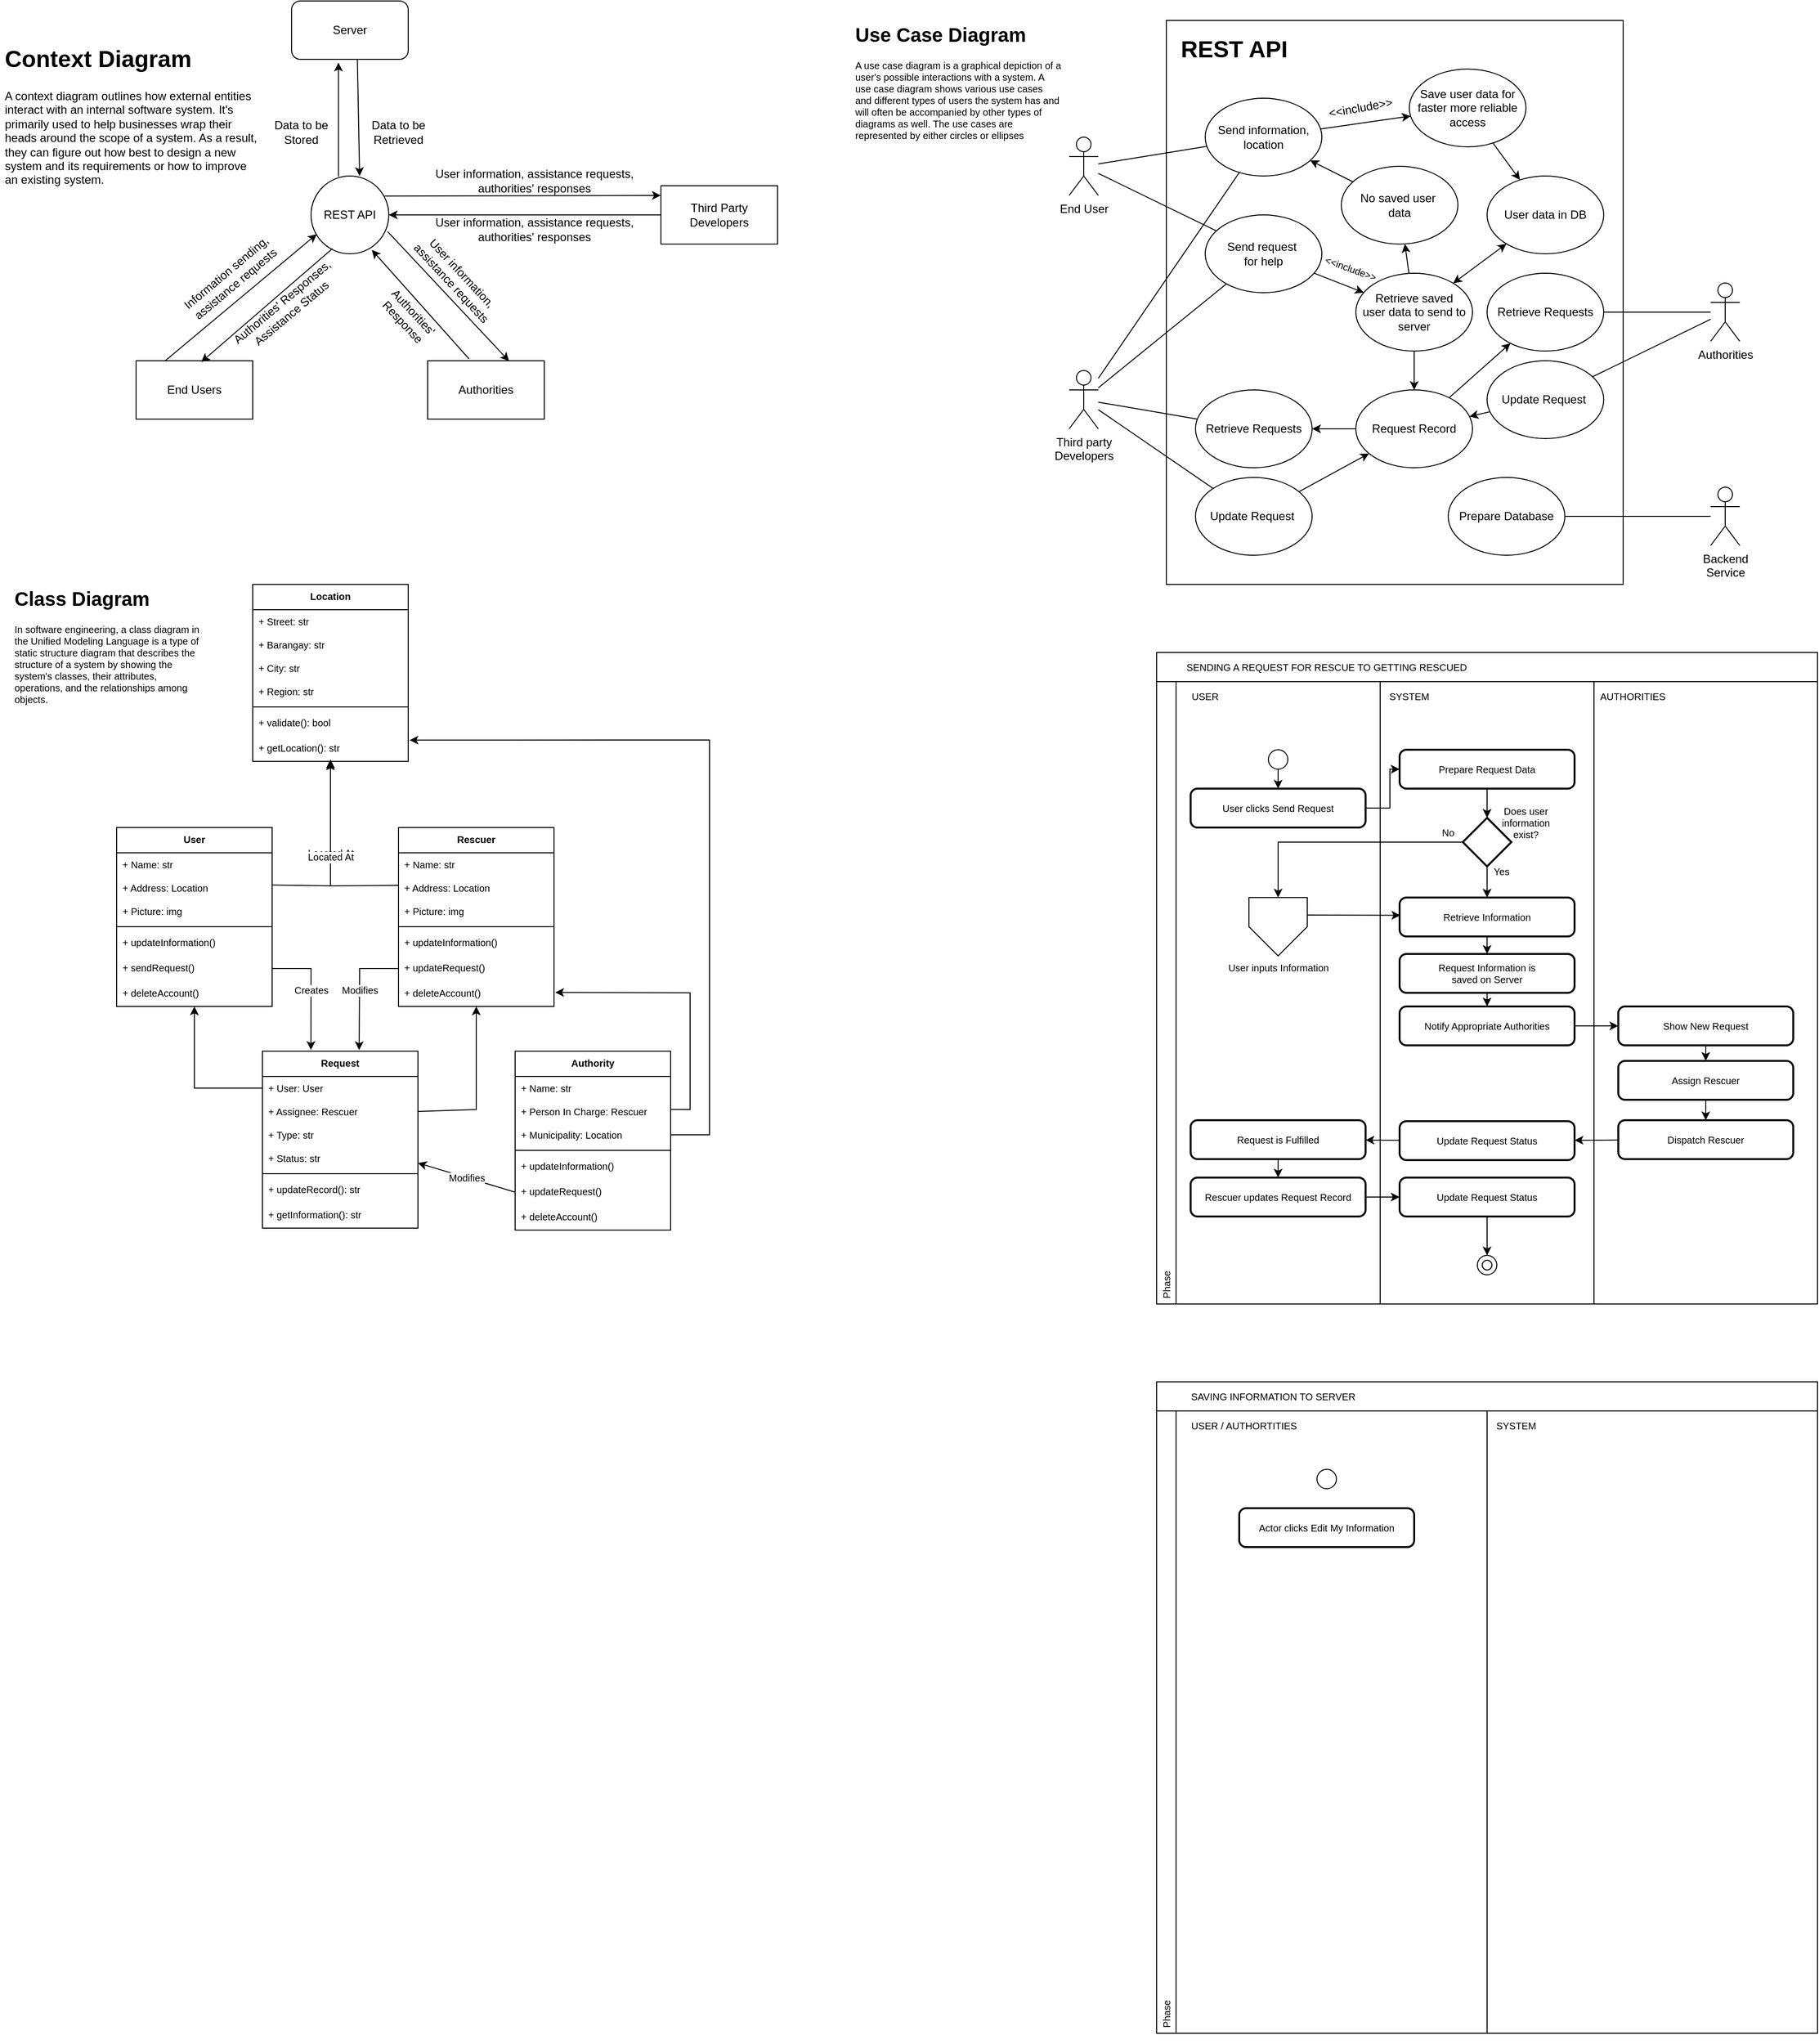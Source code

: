 <mxfile version="20.1.3" type="github">
  <diagram id="YzujsNq1Css8Sywb9bI2" name="Page-1">
    <mxGraphModel dx="1637" dy="1540" grid="1" gridSize="10" guides="1" tooltips="1" connect="1" arrows="1" fold="1" page="1" pageScale="1" pageWidth="850" pageHeight="1100" math="0" shadow="0">
      <root>
        <mxCell id="0" />
        <mxCell id="1" parent="0" />
        <mxCell id="rVb7NmRtOqhLB956JAOC-2" value="End Users" style="rounded=0;whiteSpace=wrap;html=1;" parent="1" vertex="1">
          <mxGeometry x="-310" y="260" width="120" height="60" as="geometry" />
        </mxCell>
        <mxCell id="rVb7NmRtOqhLB956JAOC-4" value="Authorities" style="rounded=0;whiteSpace=wrap;html=1;" parent="1" vertex="1">
          <mxGeometry x="-10" y="260" width="120" height="60" as="geometry" />
        </mxCell>
        <mxCell id="rVb7NmRtOqhLB956JAOC-5" value="Server" style="rounded=1;whiteSpace=wrap;html=1;" parent="1" vertex="1">
          <mxGeometry x="-150" y="-110" width="120" height="60" as="geometry" />
        </mxCell>
        <mxCell id="rVb7NmRtOqhLB956JAOC-6" value="REST API" style="ellipse;whiteSpace=wrap;html=1;aspect=fixed;" parent="1" vertex="1">
          <mxGeometry x="-130" y="70" width="80" height="80" as="geometry" />
        </mxCell>
        <mxCell id="rVb7NmRtOqhLB956JAOC-7" value="" style="endArrow=classic;html=1;rounded=0;exitX=0.25;exitY=0;exitDx=0;exitDy=0;entryX=0.073;entryY=0.748;entryDx=0;entryDy=0;entryPerimeter=0;" parent="1" source="rVb7NmRtOqhLB956JAOC-2" target="rVb7NmRtOqhLB956JAOC-6" edge="1">
          <mxGeometry width="50" height="50" relative="1" as="geometry">
            <mxPoint x="70" y="190" as="sourcePoint" />
            <mxPoint x="120" y="140" as="targetPoint" />
          </mxGeometry>
        </mxCell>
        <mxCell id="rVb7NmRtOqhLB956JAOC-8" value="" style="endArrow=classic;html=1;rounded=0;exitX=0.276;exitY=0.933;exitDx=0;exitDy=0;exitPerimeter=0;entryX=0.559;entryY=0.021;entryDx=0;entryDy=0;entryPerimeter=0;" parent="1" source="rVb7NmRtOqhLB956JAOC-6" target="rVb7NmRtOqhLB956JAOC-2" edge="1">
          <mxGeometry width="50" height="50" relative="1" as="geometry">
            <mxPoint x="-70" y="220" as="sourcePoint" />
            <mxPoint x="-20" y="170" as="targetPoint" />
          </mxGeometry>
        </mxCell>
        <mxCell id="rVb7NmRtOqhLB956JAOC-9" value="Information sending, assistance requests" style="text;html=1;strokeColor=none;fillColor=none;align=center;verticalAlign=middle;whiteSpace=wrap;rounded=0;rotation=-40;" parent="1" vertex="1">
          <mxGeometry x="-280" y="160" width="134.68" height="30" as="geometry" />
        </mxCell>
        <mxCell id="rVb7NmRtOqhLB956JAOC-11" value="Authorities&#39; Responses, Assistance Status" style="text;html=1;strokeColor=none;fillColor=none;align=center;verticalAlign=middle;whiteSpace=wrap;rounded=0;rotation=-40;" parent="1" vertex="1">
          <mxGeometry x="-220" y="190" width="130" height="30" as="geometry" />
        </mxCell>
        <mxCell id="rVb7NmRtOqhLB956JAOC-13" value="" style="endArrow=classic;html=1;rounded=0;exitX=0.353;exitY=0.007;exitDx=0;exitDy=0;exitPerimeter=0;entryX=0.402;entryY=1.057;entryDx=0;entryDy=0;entryPerimeter=0;" parent="1" source="rVb7NmRtOqhLB956JAOC-6" target="rVb7NmRtOqhLB956JAOC-5" edge="1">
          <mxGeometry width="50" height="50" relative="1" as="geometry">
            <mxPoint x="-100" y="90" as="sourcePoint" />
            <mxPoint x="-50" y="40" as="targetPoint" />
          </mxGeometry>
        </mxCell>
        <mxCell id="rVb7NmRtOqhLB956JAOC-14" value="" style="endArrow=classic;html=1;rounded=0;exitX=0.564;exitY=0.995;exitDx=0;exitDy=0;exitPerimeter=0;entryX=0.625;entryY=0;entryDx=0;entryDy=0;entryPerimeter=0;" parent="1" source="rVb7NmRtOqhLB956JAOC-5" target="rVb7NmRtOqhLB956JAOC-6" edge="1">
          <mxGeometry width="50" height="50" relative="1" as="geometry">
            <mxPoint x="-100" y="90" as="sourcePoint" />
            <mxPoint x="-50" y="40" as="targetPoint" />
          </mxGeometry>
        </mxCell>
        <mxCell id="rVb7NmRtOqhLB956JAOC-15" value="Data to be Stored" style="text;html=1;strokeColor=none;fillColor=none;align=center;verticalAlign=middle;whiteSpace=wrap;rounded=0;" parent="1" vertex="1">
          <mxGeometry x="-170" y="10" width="60" height="30" as="geometry" />
        </mxCell>
        <mxCell id="rVb7NmRtOqhLB956JAOC-16" value="Data to be Retrieved" style="text;html=1;strokeColor=none;fillColor=none;align=center;verticalAlign=middle;whiteSpace=wrap;rounded=0;" parent="1" vertex="1">
          <mxGeometry x="-70" y="10" width="60" height="30" as="geometry" />
        </mxCell>
        <mxCell id="rVb7NmRtOqhLB956JAOC-17" value="" style="endArrow=classic;html=1;rounded=0;entryX=0.782;entryY=0.95;entryDx=0;entryDy=0;entryPerimeter=0;exitX=0.354;exitY=-0.033;exitDx=0;exitDy=0;exitPerimeter=0;" parent="1" source="rVb7NmRtOqhLB956JAOC-4" target="rVb7NmRtOqhLB956JAOC-6" edge="1">
          <mxGeometry width="50" height="50" relative="1" as="geometry">
            <mxPoint x="-40" y="210" as="sourcePoint" />
            <mxPoint x="10" y="160" as="targetPoint" />
          </mxGeometry>
        </mxCell>
        <mxCell id="rVb7NmRtOqhLB956JAOC-18" value="" style="endArrow=classic;html=1;rounded=0;exitX=0.984;exitY=0.713;exitDx=0;exitDy=0;exitPerimeter=0;entryX=0.698;entryY=0.006;entryDx=0;entryDy=0;entryPerimeter=0;" parent="1" source="rVb7NmRtOqhLB956JAOC-6" target="rVb7NmRtOqhLB956JAOC-4" edge="1">
          <mxGeometry width="50" height="50" relative="1" as="geometry">
            <mxPoint x="-40" y="210" as="sourcePoint" />
            <mxPoint x="10" y="160" as="targetPoint" />
          </mxGeometry>
        </mxCell>
        <mxCell id="rVb7NmRtOqhLB956JAOC-19" value="User information, assistance requests" style="text;html=1;strokeColor=none;fillColor=none;align=center;verticalAlign=middle;whiteSpace=wrap;rounded=0;rotation=47;" parent="1" vertex="1">
          <mxGeometry x="-35" y="160" width="110" height="30" as="geometry" />
        </mxCell>
        <mxCell id="rVb7NmRtOqhLB956JAOC-20" value="Authorities&#39; Response" style="text;html=1;strokeColor=none;fillColor=none;align=center;verticalAlign=middle;whiteSpace=wrap;rounded=0;rotation=47;" parent="1" vertex="1">
          <mxGeometry x="-60" y="200" width="60" height="30" as="geometry" />
        </mxCell>
        <mxCell id="rVb7NmRtOqhLB956JAOC-21" value="Third Party Developers" style="rounded=0;whiteSpace=wrap;html=1;" parent="1" vertex="1">
          <mxGeometry x="230" y="80" width="120" height="60" as="geometry" />
        </mxCell>
        <mxCell id="rVb7NmRtOqhLB956JAOC-22" value="" style="endArrow=classic;html=1;rounded=0;exitX=0.948;exitY=0.258;exitDx=0;exitDy=0;exitPerimeter=0;entryX=-0.001;entryY=0.166;entryDx=0;entryDy=0;entryPerimeter=0;" parent="1" source="rVb7NmRtOqhLB956JAOC-6" target="rVb7NmRtOqhLB956JAOC-21" edge="1">
          <mxGeometry width="50" height="50" relative="1" as="geometry">
            <mxPoint x="60" y="180" as="sourcePoint" />
            <mxPoint x="110" y="130" as="targetPoint" />
          </mxGeometry>
        </mxCell>
        <mxCell id="rVb7NmRtOqhLB956JAOC-24" value="" style="endArrow=classic;html=1;rounded=0;entryX=1;entryY=0.5;entryDx=0;entryDy=0;exitX=0;exitY=0.5;exitDx=0;exitDy=0;" parent="1" source="rVb7NmRtOqhLB956JAOC-21" target="rVb7NmRtOqhLB956JAOC-6" edge="1">
          <mxGeometry width="50" height="50" relative="1" as="geometry">
            <mxPoint x="40" y="170" as="sourcePoint" />
            <mxPoint x="90" y="120" as="targetPoint" />
          </mxGeometry>
        </mxCell>
        <mxCell id="rVb7NmRtOqhLB956JAOC-25" value="User information, assistance requests, authorities&#39; responses" style="text;html=1;strokeColor=none;fillColor=none;align=center;verticalAlign=middle;whiteSpace=wrap;rounded=0;" parent="1" vertex="1">
          <mxGeometry x="-10" y="60" width="220" height="30" as="geometry" />
        </mxCell>
        <mxCell id="rVb7NmRtOqhLB956JAOC-26" value="User information, assistance requests, authorities&#39; responses" style="text;html=1;strokeColor=none;fillColor=none;align=center;verticalAlign=middle;whiteSpace=wrap;rounded=0;" parent="1" vertex="1">
          <mxGeometry x="-10" y="110" width="220" height="30" as="geometry" />
        </mxCell>
        <mxCell id="rVb7NmRtOqhLB956JAOC-27" value="&lt;h1&gt;Context Diagram&lt;/h1&gt;&lt;p&gt;A context diagram outlines how external entities interact with an internal software system. It&#39;s primarily used to help businesses wrap their heads around the scope of a system. As a result, they can figure out how best to design a new system and its requirements or how to improve an existing system.&lt;/p&gt;" style="text;html=1;strokeColor=none;fillColor=none;spacing=5;spacingTop=-20;whiteSpace=wrap;overflow=hidden;rounded=0;" parent="1" vertex="1">
          <mxGeometry x="-450" y="-70" width="270" height="160" as="geometry" />
        </mxCell>
        <mxCell id="rVb7NmRtOqhLB956JAOC-28" value="End User" style="shape=umlActor;verticalLabelPosition=bottom;verticalAlign=top;html=1;outlineConnect=0;" parent="1" vertex="1">
          <mxGeometry x="650" y="30" width="30" height="60" as="geometry" />
        </mxCell>
        <mxCell id="rVb7NmRtOqhLB956JAOC-29" value="Authorities" style="shape=umlActor;verticalLabelPosition=bottom;verticalAlign=top;html=1;outlineConnect=0;" parent="1" vertex="1">
          <mxGeometry x="1310" y="180" width="30" height="60" as="geometry" />
        </mxCell>
        <mxCell id="rVb7NmRtOqhLB956JAOC-31" value="" style="rounded=0;whiteSpace=wrap;html=1;" parent="1" vertex="1">
          <mxGeometry x="750" y="-90" width="470" height="580" as="geometry" />
        </mxCell>
        <mxCell id="5PhB07DHEPZl7AxQc1l3-2" value="Third party&lt;br&gt;Developers" style="shape=umlActor;verticalLabelPosition=bottom;verticalAlign=top;html=1;outlineConnect=0;" vertex="1" parent="1">
          <mxGeometry x="650" y="270" width="30" height="60" as="geometry" />
        </mxCell>
        <mxCell id="5PhB07DHEPZl7AxQc1l3-8" value="Send information, location" style="ellipse;whiteSpace=wrap;html=1;" vertex="1" parent="1">
          <mxGeometry x="790" y="-10" width="120" height="80" as="geometry" />
        </mxCell>
        <mxCell id="5PhB07DHEPZl7AxQc1l3-10" value="" style="endArrow=none;html=1;rounded=0;" edge="1" parent="1" source="rVb7NmRtOqhLB956JAOC-28" target="5PhB07DHEPZl7AxQc1l3-8">
          <mxGeometry width="50" height="50" relative="1" as="geometry">
            <mxPoint x="700" y="20" as="sourcePoint" />
            <mxPoint x="1010" y="70" as="targetPoint" />
          </mxGeometry>
        </mxCell>
        <mxCell id="5PhB07DHEPZl7AxQc1l3-11" value="&lt;h1&gt;REST API&lt;/h1&gt;" style="text;html=1;strokeColor=none;fillColor=none;spacing=5;spacingTop=-20;whiteSpace=wrap;overflow=hidden;rounded=0;" vertex="1" parent="1">
          <mxGeometry x="760" y="-80" width="120" height="40" as="geometry" />
        </mxCell>
        <mxCell id="5PhB07DHEPZl7AxQc1l3-12" value="Save user data for faster more reliable access" style="ellipse;whiteSpace=wrap;html=1;" vertex="1" parent="1">
          <mxGeometry x="1000" y="-40" width="120" height="80" as="geometry" />
        </mxCell>
        <mxCell id="5PhB07DHEPZl7AxQc1l3-15" value="&amp;lt;&amp;lt;include&amp;gt;&amp;gt;" style="text;html=1;strokeColor=none;fillColor=none;align=center;verticalAlign=middle;whiteSpace=wrap;rounded=0;rotation=-10;" vertex="1" parent="1">
          <mxGeometry x="920" y="-15" width="60" height="30" as="geometry" />
        </mxCell>
        <mxCell id="5PhB07DHEPZl7AxQc1l3-16" value="Send request&amp;nbsp;&lt;br&gt;for help" style="ellipse;whiteSpace=wrap;html=1;" vertex="1" parent="1">
          <mxGeometry x="790" y="110" width="120" height="80" as="geometry" />
        </mxCell>
        <mxCell id="5PhB07DHEPZl7AxQc1l3-17" value="" style="endArrow=none;html=1;rounded=0;" edge="1" parent="1" source="rVb7NmRtOqhLB956JAOC-28" target="5PhB07DHEPZl7AxQc1l3-16">
          <mxGeometry width="50" height="50" relative="1" as="geometry">
            <mxPoint x="920" y="160" as="sourcePoint" />
            <mxPoint x="970" y="110" as="targetPoint" />
          </mxGeometry>
        </mxCell>
        <mxCell id="5PhB07DHEPZl7AxQc1l3-18" value="Retrieve saved&lt;br&gt;user data to send to&lt;br&gt;server" style="ellipse;whiteSpace=wrap;html=1;" vertex="1" parent="1">
          <mxGeometry x="945" y="170" width="120" height="80" as="geometry" />
        </mxCell>
        <mxCell id="5PhB07DHEPZl7AxQc1l3-21" value="User data in DB" style="ellipse;whiteSpace=wrap;html=1;" vertex="1" parent="1">
          <mxGeometry x="1080" y="70" width="120" height="80" as="geometry" />
        </mxCell>
        <mxCell id="5PhB07DHEPZl7AxQc1l3-24" value="" style="endArrow=classic;html=1;rounded=0;" edge="1" parent="1" source="5PhB07DHEPZl7AxQc1l3-8" target="5PhB07DHEPZl7AxQc1l3-12">
          <mxGeometry width="50" height="50" relative="1" as="geometry">
            <mxPoint x="920" y="80" as="sourcePoint" />
            <mxPoint x="970" y="30" as="targetPoint" />
          </mxGeometry>
        </mxCell>
        <mxCell id="5PhB07DHEPZl7AxQc1l3-26" value="" style="endArrow=classic;html=1;rounded=0;" edge="1" parent="1" source="5PhB07DHEPZl7AxQc1l3-16" target="5PhB07DHEPZl7AxQc1l3-18">
          <mxGeometry width="50" height="50" relative="1" as="geometry">
            <mxPoint x="1030" y="160" as="sourcePoint" />
            <mxPoint x="1080" y="110" as="targetPoint" />
          </mxGeometry>
        </mxCell>
        <mxCell id="5PhB07DHEPZl7AxQc1l3-27" value="" style="endArrow=classic;startArrow=classic;html=1;rounded=0;" edge="1" parent="1" source="5PhB07DHEPZl7AxQc1l3-18" target="5PhB07DHEPZl7AxQc1l3-21">
          <mxGeometry width="50" height="50" relative="1" as="geometry">
            <mxPoint x="1030" y="160" as="sourcePoint" />
            <mxPoint x="1080" y="110" as="targetPoint" />
          </mxGeometry>
        </mxCell>
        <mxCell id="5PhB07DHEPZl7AxQc1l3-28" value="No saved user&amp;nbsp;&lt;br&gt;data" style="ellipse;whiteSpace=wrap;html=1;" vertex="1" parent="1">
          <mxGeometry x="930" y="60" width="120" height="80" as="geometry" />
        </mxCell>
        <mxCell id="5PhB07DHEPZl7AxQc1l3-29" value="" style="endArrow=classic;html=1;rounded=0;" edge="1" parent="1" source="5PhB07DHEPZl7AxQc1l3-18" target="5PhB07DHEPZl7AxQc1l3-28">
          <mxGeometry width="50" height="50" relative="1" as="geometry">
            <mxPoint x="1010" y="150" as="sourcePoint" />
            <mxPoint x="1060" y="100" as="targetPoint" />
          </mxGeometry>
        </mxCell>
        <mxCell id="5PhB07DHEPZl7AxQc1l3-30" value="" style="endArrow=classic;html=1;rounded=0;" edge="1" parent="1" source="5PhB07DHEPZl7AxQc1l3-28" target="5PhB07DHEPZl7AxQc1l3-8">
          <mxGeometry width="50" height="50" relative="1" as="geometry">
            <mxPoint x="1010" y="150" as="sourcePoint" />
            <mxPoint x="1060" y="100" as="targetPoint" />
          </mxGeometry>
        </mxCell>
        <mxCell id="5PhB07DHEPZl7AxQc1l3-33" value="Request Record" style="ellipse;whiteSpace=wrap;html=1;" vertex="1" parent="1">
          <mxGeometry x="945" y="290" width="120" height="80" as="geometry" />
        </mxCell>
        <mxCell id="5PhB07DHEPZl7AxQc1l3-36" value="" style="endArrow=classic;html=1;rounded=0;" edge="1" parent="1" source="5PhB07DHEPZl7AxQc1l3-12" target="5PhB07DHEPZl7AxQc1l3-21">
          <mxGeometry width="50" height="50" relative="1" as="geometry">
            <mxPoint x="980" y="220" as="sourcePoint" />
            <mxPoint x="1030" y="170" as="targetPoint" />
          </mxGeometry>
        </mxCell>
        <mxCell id="5PhB07DHEPZl7AxQc1l3-37" value="" style="endArrow=classic;html=1;rounded=0;" edge="1" parent="1" source="5PhB07DHEPZl7AxQc1l3-18" target="5PhB07DHEPZl7AxQc1l3-33">
          <mxGeometry width="50" height="50" relative="1" as="geometry">
            <mxPoint x="980" y="220" as="sourcePoint" />
            <mxPoint x="1030" y="170" as="targetPoint" />
          </mxGeometry>
        </mxCell>
        <mxCell id="5PhB07DHEPZl7AxQc1l3-39" value="Retrieve Requests" style="ellipse;whiteSpace=wrap;html=1;" vertex="1" parent="1">
          <mxGeometry x="1080" y="170" width="120" height="80" as="geometry" />
        </mxCell>
        <mxCell id="5PhB07DHEPZl7AxQc1l3-40" value="" style="endArrow=none;html=1;rounded=0;" edge="1" parent="1" source="5PhB07DHEPZl7AxQc1l3-39" target="rVb7NmRtOqhLB956JAOC-29">
          <mxGeometry width="50" height="50" relative="1" as="geometry">
            <mxPoint x="1050" y="300" as="sourcePoint" />
            <mxPoint x="1100" y="250" as="targetPoint" />
          </mxGeometry>
        </mxCell>
        <mxCell id="5PhB07DHEPZl7AxQc1l3-42" value="" style="endArrow=classic;html=1;rounded=0;" edge="1" parent="1" source="5PhB07DHEPZl7AxQc1l3-33" target="5PhB07DHEPZl7AxQc1l3-39">
          <mxGeometry width="50" height="50" relative="1" as="geometry">
            <mxPoint x="1050" y="300" as="sourcePoint" />
            <mxPoint x="1100" y="250" as="targetPoint" />
          </mxGeometry>
        </mxCell>
        <mxCell id="5PhB07DHEPZl7AxQc1l3-43" value="Update Request&amp;nbsp;" style="ellipse;whiteSpace=wrap;html=1;" vertex="1" parent="1">
          <mxGeometry x="1080" y="260" width="120" height="80" as="geometry" />
        </mxCell>
        <mxCell id="5PhB07DHEPZl7AxQc1l3-44" value="" style="endArrow=none;html=1;rounded=0;" edge="1" parent="1" source="5PhB07DHEPZl7AxQc1l3-43" target="rVb7NmRtOqhLB956JAOC-29">
          <mxGeometry width="50" height="50" relative="1" as="geometry">
            <mxPoint x="1010" y="280" as="sourcePoint" />
            <mxPoint x="1060" y="230" as="targetPoint" />
          </mxGeometry>
        </mxCell>
        <mxCell id="5PhB07DHEPZl7AxQc1l3-45" value="" style="endArrow=classic;html=1;rounded=0;" edge="1" parent="1" source="5PhB07DHEPZl7AxQc1l3-43" target="5PhB07DHEPZl7AxQc1l3-33">
          <mxGeometry width="50" height="50" relative="1" as="geometry">
            <mxPoint x="1010" y="280" as="sourcePoint" />
            <mxPoint x="1060" y="230" as="targetPoint" />
          </mxGeometry>
        </mxCell>
        <mxCell id="5PhB07DHEPZl7AxQc1l3-46" value="Retrieve Requests" style="ellipse;whiteSpace=wrap;html=1;" vertex="1" parent="1">
          <mxGeometry x="780" y="290" width="120" height="80" as="geometry" />
        </mxCell>
        <mxCell id="5PhB07DHEPZl7AxQc1l3-47" value="" style="endArrow=none;html=1;rounded=0;" edge="1" parent="1" source="5PhB07DHEPZl7AxQc1l3-2" target="5PhB07DHEPZl7AxQc1l3-46">
          <mxGeometry width="50" height="50" relative="1" as="geometry">
            <mxPoint x="980" y="250" as="sourcePoint" />
            <mxPoint x="1030" y="200" as="targetPoint" />
          </mxGeometry>
        </mxCell>
        <mxCell id="5PhB07DHEPZl7AxQc1l3-48" value="" style="endArrow=classic;html=1;rounded=0;" edge="1" parent="1" source="5PhB07DHEPZl7AxQc1l3-33" target="5PhB07DHEPZl7AxQc1l3-46">
          <mxGeometry width="50" height="50" relative="1" as="geometry">
            <mxPoint x="980" y="310" as="sourcePoint" />
            <mxPoint x="1030" y="260" as="targetPoint" />
          </mxGeometry>
        </mxCell>
        <mxCell id="5PhB07DHEPZl7AxQc1l3-49" value="Update Request&amp;nbsp;" style="ellipse;whiteSpace=wrap;html=1;" vertex="1" parent="1">
          <mxGeometry x="780" y="380" width="120" height="80" as="geometry" />
        </mxCell>
        <mxCell id="5PhB07DHEPZl7AxQc1l3-50" value="" style="endArrow=classic;html=1;rounded=0;" edge="1" parent="1" source="5PhB07DHEPZl7AxQc1l3-49" target="5PhB07DHEPZl7AxQc1l3-33">
          <mxGeometry width="50" height="50" relative="1" as="geometry">
            <mxPoint x="1105.143" y="393.434" as="sourcePoint" />
            <mxPoint x="1059.813" y="366.598" as="targetPoint" />
          </mxGeometry>
        </mxCell>
        <mxCell id="5PhB07DHEPZl7AxQc1l3-51" value="" style="endArrow=none;html=1;rounded=0;" edge="1" parent="1" source="5PhB07DHEPZl7AxQc1l3-2" target="5PhB07DHEPZl7AxQc1l3-49">
          <mxGeometry width="50" height="50" relative="1" as="geometry">
            <mxPoint x="980" y="250" as="sourcePoint" />
            <mxPoint x="1030" y="200" as="targetPoint" />
          </mxGeometry>
        </mxCell>
        <mxCell id="5PhB07DHEPZl7AxQc1l3-54" value="" style="endArrow=none;html=1;rounded=0;" edge="1" parent="1" source="5PhB07DHEPZl7AxQc1l3-2" target="5PhB07DHEPZl7AxQc1l3-8">
          <mxGeometry width="50" height="50" relative="1" as="geometry">
            <mxPoint x="980" y="190" as="sourcePoint" />
            <mxPoint x="1030" y="140" as="targetPoint" />
          </mxGeometry>
        </mxCell>
        <mxCell id="5PhB07DHEPZl7AxQc1l3-55" value="" style="endArrow=none;html=1;rounded=0;" edge="1" parent="1" source="5PhB07DHEPZl7AxQc1l3-2" target="5PhB07DHEPZl7AxQc1l3-16">
          <mxGeometry width="50" height="50" relative="1" as="geometry">
            <mxPoint x="980" y="190" as="sourcePoint" />
            <mxPoint x="1030" y="140" as="targetPoint" />
          </mxGeometry>
        </mxCell>
        <mxCell id="5PhB07DHEPZl7AxQc1l3-56" value="Prepare Database" style="ellipse;whiteSpace=wrap;html=1;" vertex="1" parent="1">
          <mxGeometry x="1040" y="380" width="120" height="80" as="geometry" />
        </mxCell>
        <mxCell id="5PhB07DHEPZl7AxQc1l3-57" value="Backend&lt;br&gt;Service" style="shape=umlActor;verticalLabelPosition=bottom;verticalAlign=top;html=1;outlineConnect=0;" vertex="1" parent="1">
          <mxGeometry x="1310" y="390" width="30" height="60" as="geometry" />
        </mxCell>
        <mxCell id="5PhB07DHEPZl7AxQc1l3-58" value="" style="endArrow=none;html=1;rounded=0;" edge="1" parent="1" source="5PhB07DHEPZl7AxQc1l3-56" target="5PhB07DHEPZl7AxQc1l3-57">
          <mxGeometry width="50" height="50" relative="1" as="geometry">
            <mxPoint x="1100" y="270" as="sourcePoint" />
            <mxPoint x="1150" y="220" as="targetPoint" />
          </mxGeometry>
        </mxCell>
        <mxCell id="5PhB07DHEPZl7AxQc1l3-59" value="&lt;font style=&quot;font-size: 10px;&quot;&gt;&amp;lt;&amp;lt;include&amp;gt;&amp;gt;&lt;/font&gt;" style="text;html=1;strokeColor=none;fillColor=none;align=center;verticalAlign=middle;whiteSpace=wrap;rounded=0;rotation=20;" vertex="1" parent="1">
          <mxGeometry x="910" y="150" width="60" height="30" as="geometry" />
        </mxCell>
        <mxCell id="5PhB07DHEPZl7AxQc1l3-60" value="&lt;h1&gt;Use Case Diagram&lt;/h1&gt;&lt;p&gt;A use case diagram is a graphical depiction of a user&#39;s possible interactions with a system. A use case diagram shows various use cases and different types of users the system has and will often be accompanied by other types of diagrams as well. The use cases are represented by either circles or ellipses&lt;br&gt;&lt;/p&gt;" style="text;html=1;strokeColor=none;fillColor=none;spacing=5;spacingTop=-20;whiteSpace=wrap;overflow=hidden;rounded=0;fontSize=10;" vertex="1" parent="1">
          <mxGeometry x="425" y="-90" width="220" height="145" as="geometry" />
        </mxCell>
        <mxCell id="5PhB07DHEPZl7AxQc1l3-61" value="User" style="swimlane;fontStyle=1;align=center;verticalAlign=top;childLayout=stackLayout;horizontal=1;startSize=26;horizontalStack=0;resizeParent=1;resizeParentMax=0;resizeLast=0;collapsible=1;marginBottom=0;fontSize=10;" vertex="1" parent="1">
          <mxGeometry x="-330" y="740" width="160" height="184" as="geometry">
            <mxRectangle x="340" y="530" width="60" height="30" as="alternateBounds" />
          </mxGeometry>
        </mxCell>
        <mxCell id="5PhB07DHEPZl7AxQc1l3-62" value="+ Name: str" style="text;strokeColor=none;fillColor=none;align=left;verticalAlign=top;spacingLeft=4;spacingRight=4;overflow=hidden;rotatable=0;points=[[0,0.5],[1,0.5]];portConstraint=eastwest;fontSize=10;" vertex="1" parent="5PhB07DHEPZl7AxQc1l3-61">
          <mxGeometry y="26" width="160" height="24" as="geometry" />
        </mxCell>
        <mxCell id="5PhB07DHEPZl7AxQc1l3-68" value="+ Address: Location" style="text;strokeColor=none;fillColor=none;align=left;verticalAlign=top;spacingLeft=4;spacingRight=4;overflow=hidden;rotatable=0;points=[[0,0.5],[1,0.5]];portConstraint=eastwest;fontSize=10;" vertex="1" parent="5PhB07DHEPZl7AxQc1l3-61">
          <mxGeometry y="50" width="160" height="24" as="geometry" />
        </mxCell>
        <mxCell id="5PhB07DHEPZl7AxQc1l3-67" value="+ Picture: img" style="text;strokeColor=none;fillColor=none;align=left;verticalAlign=top;spacingLeft=4;spacingRight=4;overflow=hidden;rotatable=0;points=[[0,0.5],[1,0.5]];portConstraint=eastwest;fontSize=10;" vertex="1" parent="5PhB07DHEPZl7AxQc1l3-61">
          <mxGeometry y="74" width="160" height="24" as="geometry" />
        </mxCell>
        <mxCell id="5PhB07DHEPZl7AxQc1l3-63" value="" style="line;strokeWidth=1;fillColor=none;align=left;verticalAlign=middle;spacingTop=-1;spacingLeft=3;spacingRight=3;rotatable=0;labelPosition=right;points=[];portConstraint=eastwest;fontSize=10;" vertex="1" parent="5PhB07DHEPZl7AxQc1l3-61">
          <mxGeometry y="98" width="160" height="8" as="geometry" />
        </mxCell>
        <mxCell id="5PhB07DHEPZl7AxQc1l3-64" value="+ updateInformation()" style="text;strokeColor=none;fillColor=none;align=left;verticalAlign=top;spacingLeft=4;spacingRight=4;overflow=hidden;rotatable=0;points=[[0,0.5],[1,0.5]];portConstraint=eastwest;fontSize=10;" vertex="1" parent="5PhB07DHEPZl7AxQc1l3-61">
          <mxGeometry y="106" width="160" height="26" as="geometry" />
        </mxCell>
        <mxCell id="5PhB07DHEPZl7AxQc1l3-70" value="+ sendRequest()" style="text;strokeColor=none;fillColor=none;align=left;verticalAlign=top;spacingLeft=4;spacingRight=4;overflow=hidden;rotatable=0;points=[[0,0.5],[1,0.5]];portConstraint=eastwest;fontSize=10;" vertex="1" parent="5PhB07DHEPZl7AxQc1l3-61">
          <mxGeometry y="132" width="160" height="26" as="geometry" />
        </mxCell>
        <mxCell id="5PhB07DHEPZl7AxQc1l3-69" value="+ deleteAccount()" style="text;strokeColor=none;fillColor=none;align=left;verticalAlign=top;spacingLeft=4;spacingRight=4;overflow=hidden;rotatable=0;points=[[0,0.5],[1,0.5]];portConstraint=eastwest;fontSize=10;" vertex="1" parent="5PhB07DHEPZl7AxQc1l3-61">
          <mxGeometry y="158" width="160" height="26" as="geometry" />
        </mxCell>
        <mxCell id="5PhB07DHEPZl7AxQc1l3-71" value="Location" style="swimlane;fontStyle=1;align=center;verticalAlign=top;childLayout=stackLayout;horizontal=1;startSize=26;horizontalStack=0;resizeParent=1;resizeParentMax=0;resizeLast=0;collapsible=1;marginBottom=0;fontSize=10;" vertex="1" parent="1">
          <mxGeometry x="-190" y="490" width="160" height="182" as="geometry">
            <mxRectangle x="340" y="530" width="60" height="30" as="alternateBounds" />
          </mxGeometry>
        </mxCell>
        <mxCell id="5PhB07DHEPZl7AxQc1l3-72" value="+ Street: str" style="text;strokeColor=none;fillColor=none;align=left;verticalAlign=top;spacingLeft=4;spacingRight=4;overflow=hidden;rotatable=0;points=[[0,0.5],[1,0.5]];portConstraint=eastwest;fontSize=10;" vertex="1" parent="5PhB07DHEPZl7AxQc1l3-71">
          <mxGeometry y="26" width="160" height="24" as="geometry" />
        </mxCell>
        <mxCell id="5PhB07DHEPZl7AxQc1l3-73" value="+ Barangay: str" style="text;strokeColor=none;fillColor=none;align=left;verticalAlign=top;spacingLeft=4;spacingRight=4;overflow=hidden;rotatable=0;points=[[0,0.5],[1,0.5]];portConstraint=eastwest;fontSize=10;" vertex="1" parent="5PhB07DHEPZl7AxQc1l3-71">
          <mxGeometry y="50" width="160" height="24" as="geometry" />
        </mxCell>
        <mxCell id="5PhB07DHEPZl7AxQc1l3-74" value="+ City: str" style="text;strokeColor=none;fillColor=none;align=left;verticalAlign=top;spacingLeft=4;spacingRight=4;overflow=hidden;rotatable=0;points=[[0,0.5],[1,0.5]];portConstraint=eastwest;fontSize=10;" vertex="1" parent="5PhB07DHEPZl7AxQc1l3-71">
          <mxGeometry y="74" width="160" height="24" as="geometry" />
        </mxCell>
        <mxCell id="5PhB07DHEPZl7AxQc1l3-82" value="+ Region: str" style="text;strokeColor=none;fillColor=none;align=left;verticalAlign=top;spacingLeft=4;spacingRight=4;overflow=hidden;rotatable=0;points=[[0,0.5],[1,0.5]];portConstraint=eastwest;fontSize=10;" vertex="1" parent="5PhB07DHEPZl7AxQc1l3-71">
          <mxGeometry y="98" width="160" height="24" as="geometry" />
        </mxCell>
        <mxCell id="5PhB07DHEPZl7AxQc1l3-75" value="" style="line;strokeWidth=1;fillColor=none;align=left;verticalAlign=middle;spacingTop=-1;spacingLeft=3;spacingRight=3;rotatable=0;labelPosition=right;points=[];portConstraint=eastwest;fontSize=10;" vertex="1" parent="5PhB07DHEPZl7AxQc1l3-71">
          <mxGeometry y="122" width="160" height="8" as="geometry" />
        </mxCell>
        <mxCell id="5PhB07DHEPZl7AxQc1l3-76" value="+ validate(): bool" style="text;strokeColor=none;fillColor=none;align=left;verticalAlign=top;spacingLeft=4;spacingRight=4;overflow=hidden;rotatable=0;points=[[0,0.5],[1,0.5]];portConstraint=eastwest;fontSize=10;" vertex="1" parent="5PhB07DHEPZl7AxQc1l3-71">
          <mxGeometry y="130" width="160" height="26" as="geometry" />
        </mxCell>
        <mxCell id="5PhB07DHEPZl7AxQc1l3-77" value="+ getLocation(): str" style="text;strokeColor=none;fillColor=none;align=left;verticalAlign=top;spacingLeft=4;spacingRight=4;overflow=hidden;rotatable=0;points=[[0,0.5],[1,0.5]];portConstraint=eastwest;fontSize=10;" vertex="1" parent="5PhB07DHEPZl7AxQc1l3-71">
          <mxGeometry y="156" width="160" height="26" as="geometry" />
        </mxCell>
        <mxCell id="5PhB07DHEPZl7AxQc1l3-80" value="" style="endArrow=classic;html=1;rounded=0;fontSize=10;exitX=1.002;exitY=0.381;exitDx=0;exitDy=0;exitPerimeter=0;entryX=0.5;entryY=1;entryDx=0;entryDy=0;" edge="1" parent="1" source="5PhB07DHEPZl7AxQc1l3-68" target="5PhB07DHEPZl7AxQc1l3-71">
          <mxGeometry relative="1" as="geometry">
            <mxPoint x="30" y="300" as="sourcePoint" />
            <mxPoint x="90" y="470" as="targetPoint" />
            <Array as="points">
              <mxPoint x="-110" y="800" />
            </Array>
          </mxGeometry>
        </mxCell>
        <mxCell id="5PhB07DHEPZl7AxQc1l3-81" value="Located At" style="edgeLabel;resizable=0;html=1;align=center;verticalAlign=middle;fontSize=10;" connectable="0" vertex="1" parent="5PhB07DHEPZl7AxQc1l3-80">
          <mxGeometry relative="1" as="geometry" />
        </mxCell>
        <mxCell id="5PhB07DHEPZl7AxQc1l3-83" value="Request" style="swimlane;fontStyle=1;align=center;verticalAlign=top;childLayout=stackLayout;horizontal=1;startSize=26;horizontalStack=0;resizeParent=1;resizeParentMax=0;resizeLast=0;collapsible=1;marginBottom=0;fontSize=10;" vertex="1" parent="1">
          <mxGeometry x="-180" y="970" width="160" height="182" as="geometry">
            <mxRectangle x="340" y="530" width="60" height="30" as="alternateBounds" />
          </mxGeometry>
        </mxCell>
        <mxCell id="5PhB07DHEPZl7AxQc1l3-84" value="+ User: User" style="text;strokeColor=none;fillColor=none;align=left;verticalAlign=top;spacingLeft=4;spacingRight=4;overflow=hidden;rotatable=0;points=[[0,0.5],[1,0.5]];portConstraint=eastwest;fontSize=10;" vertex="1" parent="5PhB07DHEPZl7AxQc1l3-83">
          <mxGeometry y="26" width="160" height="24" as="geometry" />
        </mxCell>
        <mxCell id="5PhB07DHEPZl7AxQc1l3-86" value="+ Assignee: Rescuer" style="text;strokeColor=none;fillColor=none;align=left;verticalAlign=top;spacingLeft=4;spacingRight=4;overflow=hidden;rotatable=0;points=[[0,0.5],[1,0.5]];portConstraint=eastwest;fontSize=10;" vertex="1" parent="5PhB07DHEPZl7AxQc1l3-83">
          <mxGeometry y="50" width="160" height="24" as="geometry" />
        </mxCell>
        <mxCell id="5PhB07DHEPZl7AxQc1l3-101" value="+ Type: str" style="text;strokeColor=none;fillColor=none;align=left;verticalAlign=top;spacingLeft=4;spacingRight=4;overflow=hidden;rotatable=0;points=[[0,0.5],[1,0.5]];portConstraint=eastwest;fontSize=10;" vertex="1" parent="5PhB07DHEPZl7AxQc1l3-83">
          <mxGeometry y="74" width="160" height="24" as="geometry" />
        </mxCell>
        <mxCell id="5PhB07DHEPZl7AxQc1l3-85" value="+ Status: str" style="text;strokeColor=none;fillColor=none;align=left;verticalAlign=top;spacingLeft=4;spacingRight=4;overflow=hidden;rotatable=0;points=[[0,0.5],[1,0.5]];portConstraint=eastwest;fontSize=10;" vertex="1" parent="5PhB07DHEPZl7AxQc1l3-83">
          <mxGeometry y="98" width="160" height="24" as="geometry" />
        </mxCell>
        <mxCell id="5PhB07DHEPZl7AxQc1l3-87" value="" style="line;strokeWidth=1;fillColor=none;align=left;verticalAlign=middle;spacingTop=-1;spacingLeft=3;spacingRight=3;rotatable=0;labelPosition=right;points=[];portConstraint=eastwest;fontSize=10;" vertex="1" parent="5PhB07DHEPZl7AxQc1l3-83">
          <mxGeometry y="122" width="160" height="8" as="geometry" />
        </mxCell>
        <mxCell id="5PhB07DHEPZl7AxQc1l3-88" value="+ updateRecord(): str" style="text;strokeColor=none;fillColor=none;align=left;verticalAlign=top;spacingLeft=4;spacingRight=4;overflow=hidden;rotatable=0;points=[[0,0.5],[1,0.5]];portConstraint=eastwest;fontSize=10;" vertex="1" parent="5PhB07DHEPZl7AxQc1l3-83">
          <mxGeometry y="130" width="160" height="26" as="geometry" />
        </mxCell>
        <mxCell id="5PhB07DHEPZl7AxQc1l3-89" value="+ getInformation(): str" style="text;strokeColor=none;fillColor=none;align=left;verticalAlign=top;spacingLeft=4;spacingRight=4;overflow=hidden;rotatable=0;points=[[0,0.5],[1,0.5]];portConstraint=eastwest;fontSize=10;" vertex="1" parent="5PhB07DHEPZl7AxQc1l3-83">
          <mxGeometry y="156" width="160" height="26" as="geometry" />
        </mxCell>
        <mxCell id="5PhB07DHEPZl7AxQc1l3-91" value="Rescuer" style="swimlane;fontStyle=1;align=center;verticalAlign=top;childLayout=stackLayout;horizontal=1;startSize=26;horizontalStack=0;resizeParent=1;resizeParentMax=0;resizeLast=0;collapsible=1;marginBottom=0;fontSize=10;" vertex="1" parent="1">
          <mxGeometry x="-40" y="740" width="160" height="184" as="geometry">
            <mxRectangle x="340" y="530" width="60" height="30" as="alternateBounds" />
          </mxGeometry>
        </mxCell>
        <mxCell id="5PhB07DHEPZl7AxQc1l3-92" value="+ Name: str" style="text;strokeColor=none;fillColor=none;align=left;verticalAlign=top;spacingLeft=4;spacingRight=4;overflow=hidden;rotatable=0;points=[[0,0.5],[1,0.5]];portConstraint=eastwest;fontSize=10;" vertex="1" parent="5PhB07DHEPZl7AxQc1l3-91">
          <mxGeometry y="26" width="160" height="24" as="geometry" />
        </mxCell>
        <mxCell id="5PhB07DHEPZl7AxQc1l3-93" value="+ Address: Location" style="text;strokeColor=none;fillColor=none;align=left;verticalAlign=top;spacingLeft=4;spacingRight=4;overflow=hidden;rotatable=0;points=[[0,0.5],[1,0.5]];portConstraint=eastwest;fontSize=10;" vertex="1" parent="5PhB07DHEPZl7AxQc1l3-91">
          <mxGeometry y="50" width="160" height="24" as="geometry" />
        </mxCell>
        <mxCell id="5PhB07DHEPZl7AxQc1l3-94" value="+ Picture: img" style="text;strokeColor=none;fillColor=none;align=left;verticalAlign=top;spacingLeft=4;spacingRight=4;overflow=hidden;rotatable=0;points=[[0,0.5],[1,0.5]];portConstraint=eastwest;fontSize=10;" vertex="1" parent="5PhB07DHEPZl7AxQc1l3-91">
          <mxGeometry y="74" width="160" height="24" as="geometry" />
        </mxCell>
        <mxCell id="5PhB07DHEPZl7AxQc1l3-95" value="" style="line;strokeWidth=1;fillColor=none;align=left;verticalAlign=middle;spacingTop=-1;spacingLeft=3;spacingRight=3;rotatable=0;labelPosition=right;points=[];portConstraint=eastwest;fontSize=10;" vertex="1" parent="5PhB07DHEPZl7AxQc1l3-91">
          <mxGeometry y="98" width="160" height="8" as="geometry" />
        </mxCell>
        <mxCell id="5PhB07DHEPZl7AxQc1l3-96" value="+ updateInformation()" style="text;strokeColor=none;fillColor=none;align=left;verticalAlign=top;spacingLeft=4;spacingRight=4;overflow=hidden;rotatable=0;points=[[0,0.5],[1,0.5]];portConstraint=eastwest;fontSize=10;" vertex="1" parent="5PhB07DHEPZl7AxQc1l3-91">
          <mxGeometry y="106" width="160" height="26" as="geometry" />
        </mxCell>
        <mxCell id="5PhB07DHEPZl7AxQc1l3-97" value="+ updateRequest()" style="text;strokeColor=none;fillColor=none;align=left;verticalAlign=top;spacingLeft=4;spacingRight=4;overflow=hidden;rotatable=0;points=[[0,0.5],[1,0.5]];portConstraint=eastwest;fontSize=10;" vertex="1" parent="5PhB07DHEPZl7AxQc1l3-91">
          <mxGeometry y="132" width="160" height="26" as="geometry" />
        </mxCell>
        <mxCell id="5PhB07DHEPZl7AxQc1l3-98" value="+ deleteAccount()" style="text;strokeColor=none;fillColor=none;align=left;verticalAlign=top;spacingLeft=4;spacingRight=4;overflow=hidden;rotatable=0;points=[[0,0.5],[1,0.5]];portConstraint=eastwest;fontSize=10;" vertex="1" parent="5PhB07DHEPZl7AxQc1l3-91">
          <mxGeometry y="158" width="160" height="26" as="geometry" />
        </mxCell>
        <mxCell id="5PhB07DHEPZl7AxQc1l3-99" value="" style="endArrow=classic;html=1;rounded=0;fontSize=10;exitX=-0.001;exitY=0.398;exitDx=0;exitDy=0;exitPerimeter=0;" edge="1" parent="1" source="5PhB07DHEPZl7AxQc1l3-93">
          <mxGeometry relative="1" as="geometry">
            <mxPoint x="-159.68" y="319.144" as="sourcePoint" />
            <mxPoint x="-110" y="670" as="targetPoint" />
            <Array as="points">
              <mxPoint x="-110" y="800" />
            </Array>
          </mxGeometry>
        </mxCell>
        <mxCell id="5PhB07DHEPZl7AxQc1l3-100" value="Located At" style="edgeLabel;resizable=0;html=1;align=center;verticalAlign=middle;fontSize=10;" connectable="0" vertex="1" parent="5PhB07DHEPZl7AxQc1l3-99">
          <mxGeometry relative="1" as="geometry" />
        </mxCell>
        <mxCell id="5PhB07DHEPZl7AxQc1l3-102" value="" style="endArrow=classic;html=1;rounded=0;fontSize=10;exitX=0;exitY=0.5;exitDx=0;exitDy=0;" edge="1" parent="1" source="5PhB07DHEPZl7AxQc1l3-84" target="5PhB07DHEPZl7AxQc1l3-61">
          <mxGeometry width="50" height="50" relative="1" as="geometry">
            <mxPoint x="-140" y="890" as="sourcePoint" />
            <mxPoint x="-90" y="840" as="targetPoint" />
            <Array as="points">
              <mxPoint x="-250" y="1008" />
            </Array>
          </mxGeometry>
        </mxCell>
        <mxCell id="5PhB07DHEPZl7AxQc1l3-103" value="" style="endArrow=classic;html=1;rounded=0;fontSize=10;exitX=1;exitY=0.5;exitDx=0;exitDy=0;" edge="1" parent="1" source="5PhB07DHEPZl7AxQc1l3-86" target="5PhB07DHEPZl7AxQc1l3-91">
          <mxGeometry width="50" height="50" relative="1" as="geometry">
            <mxPoint x="-140" y="890" as="sourcePoint" />
            <mxPoint x="-90" y="840" as="targetPoint" />
            <Array as="points">
              <mxPoint x="40" y="1030" />
            </Array>
          </mxGeometry>
        </mxCell>
        <mxCell id="5PhB07DHEPZl7AxQc1l3-104" value="" style="endArrow=classic;html=1;rounded=0;fontSize=10;exitX=1;exitY=0.5;exitDx=0;exitDy=0;entryX=0.312;entryY=-0.007;entryDx=0;entryDy=0;entryPerimeter=0;" edge="1" parent="1" source="5PhB07DHEPZl7AxQc1l3-70" target="5PhB07DHEPZl7AxQc1l3-83">
          <mxGeometry relative="1" as="geometry">
            <mxPoint x="-120" y="940" as="sourcePoint" />
            <mxPoint x="-20" y="940" as="targetPoint" />
            <Array as="points">
              <mxPoint x="-130" y="885" />
            </Array>
          </mxGeometry>
        </mxCell>
        <mxCell id="5PhB07DHEPZl7AxQc1l3-105" value="Creates" style="edgeLabel;resizable=0;html=1;align=center;verticalAlign=middle;fontSize=10;" connectable="0" vertex="1" parent="5PhB07DHEPZl7AxQc1l3-104">
          <mxGeometry relative="1" as="geometry" />
        </mxCell>
        <mxCell id="5PhB07DHEPZl7AxQc1l3-106" value="" style="endArrow=classic;html=1;rounded=0;fontSize=10;exitX=0;exitY=0.5;exitDx=0;exitDy=0;entryX=0.622;entryY=-0.006;entryDx=0;entryDy=0;entryPerimeter=0;" edge="1" parent="1" source="5PhB07DHEPZl7AxQc1l3-97" target="5PhB07DHEPZl7AxQc1l3-83">
          <mxGeometry relative="1" as="geometry">
            <mxPoint x="-250" y="890" as="sourcePoint" />
            <mxPoint x="-150" y="890" as="targetPoint" />
            <Array as="points">
              <mxPoint x="-80" y="885" />
            </Array>
          </mxGeometry>
        </mxCell>
        <mxCell id="5PhB07DHEPZl7AxQc1l3-107" value="Modifies" style="edgeLabel;resizable=0;html=1;align=center;verticalAlign=middle;fontSize=10;" connectable="0" vertex="1" parent="5PhB07DHEPZl7AxQc1l3-106">
          <mxGeometry relative="1" as="geometry" />
        </mxCell>
        <mxCell id="5PhB07DHEPZl7AxQc1l3-108" value="Authority" style="swimlane;fontStyle=1;align=center;verticalAlign=top;childLayout=stackLayout;horizontal=1;startSize=26;horizontalStack=0;resizeParent=1;resizeParentMax=0;resizeLast=0;collapsible=1;marginBottom=0;fontSize=10;" vertex="1" parent="1">
          <mxGeometry x="80" y="970" width="160" height="184" as="geometry">
            <mxRectangle x="340" y="530" width="60" height="30" as="alternateBounds" />
          </mxGeometry>
        </mxCell>
        <mxCell id="5PhB07DHEPZl7AxQc1l3-109" value="+ Name: str" style="text;strokeColor=none;fillColor=none;align=left;verticalAlign=top;spacingLeft=4;spacingRight=4;overflow=hidden;rotatable=0;points=[[0,0.5],[1,0.5]];portConstraint=eastwest;fontSize=10;" vertex="1" parent="5PhB07DHEPZl7AxQc1l3-108">
          <mxGeometry y="26" width="160" height="24" as="geometry" />
        </mxCell>
        <mxCell id="5PhB07DHEPZl7AxQc1l3-111" value="+ Person In Charge: Rescuer" style="text;strokeColor=none;fillColor=none;align=left;verticalAlign=top;spacingLeft=4;spacingRight=4;overflow=hidden;rotatable=0;points=[[0,0.5],[1,0.5]];portConstraint=eastwest;fontSize=10;" vertex="1" parent="5PhB07DHEPZl7AxQc1l3-108">
          <mxGeometry y="50" width="160" height="24" as="geometry" />
        </mxCell>
        <mxCell id="5PhB07DHEPZl7AxQc1l3-110" value="+ Municipality: Location" style="text;strokeColor=none;fillColor=none;align=left;verticalAlign=top;spacingLeft=4;spacingRight=4;overflow=hidden;rotatable=0;points=[[0,0.5],[1,0.5]];portConstraint=eastwest;fontSize=10;" vertex="1" parent="5PhB07DHEPZl7AxQc1l3-108">
          <mxGeometry y="74" width="160" height="24" as="geometry" />
        </mxCell>
        <mxCell id="5PhB07DHEPZl7AxQc1l3-112" value="" style="line;strokeWidth=1;fillColor=none;align=left;verticalAlign=middle;spacingTop=-1;spacingLeft=3;spacingRight=3;rotatable=0;labelPosition=right;points=[];portConstraint=eastwest;fontSize=10;" vertex="1" parent="5PhB07DHEPZl7AxQc1l3-108">
          <mxGeometry y="98" width="160" height="8" as="geometry" />
        </mxCell>
        <mxCell id="5PhB07DHEPZl7AxQc1l3-113" value="+ updateInformation()" style="text;strokeColor=none;fillColor=none;align=left;verticalAlign=top;spacingLeft=4;spacingRight=4;overflow=hidden;rotatable=0;points=[[0,0.5],[1,0.5]];portConstraint=eastwest;fontSize=10;" vertex="1" parent="5PhB07DHEPZl7AxQc1l3-108">
          <mxGeometry y="106" width="160" height="26" as="geometry" />
        </mxCell>
        <mxCell id="5PhB07DHEPZl7AxQc1l3-114" value="+ updateRequest()" style="text;strokeColor=none;fillColor=none;align=left;verticalAlign=top;spacingLeft=4;spacingRight=4;overflow=hidden;rotatable=0;points=[[0,0.5],[1,0.5]];portConstraint=eastwest;fontSize=10;" vertex="1" parent="5PhB07DHEPZl7AxQc1l3-108">
          <mxGeometry y="132" width="160" height="26" as="geometry" />
        </mxCell>
        <mxCell id="5PhB07DHEPZl7AxQc1l3-115" value="+ deleteAccount()" style="text;strokeColor=none;fillColor=none;align=left;verticalAlign=top;spacingLeft=4;spacingRight=4;overflow=hidden;rotatable=0;points=[[0,0.5],[1,0.5]];portConstraint=eastwest;fontSize=10;" vertex="1" parent="5PhB07DHEPZl7AxQc1l3-108">
          <mxGeometry y="158" width="160" height="26" as="geometry" />
        </mxCell>
        <mxCell id="5PhB07DHEPZl7AxQc1l3-116" value="" style="endArrow=classic;html=1;rounded=0;fontSize=10;exitX=0;exitY=0.5;exitDx=0;exitDy=0;" edge="1" parent="1" source="5PhB07DHEPZl7AxQc1l3-114" target="5PhB07DHEPZl7AxQc1l3-83">
          <mxGeometry relative="1" as="geometry">
            <mxPoint x="-260" y="920" as="sourcePoint" />
            <mxPoint x="-160" y="920" as="targetPoint" />
          </mxGeometry>
        </mxCell>
        <mxCell id="5PhB07DHEPZl7AxQc1l3-117" value="Modifies" style="edgeLabel;resizable=0;html=1;align=center;verticalAlign=middle;fontSize=10;" connectable="0" vertex="1" parent="5PhB07DHEPZl7AxQc1l3-116">
          <mxGeometry relative="1" as="geometry" />
        </mxCell>
        <mxCell id="5PhB07DHEPZl7AxQc1l3-118" value="" style="endArrow=classic;html=1;rounded=0;fontSize=10;exitX=1;exitY=0.411;exitDx=0;exitDy=0;exitPerimeter=0;entryX=1.008;entryY=0.445;entryDx=0;entryDy=0;entryPerimeter=0;" edge="1" parent="1" source="5PhB07DHEPZl7AxQc1l3-111" target="5PhB07DHEPZl7AxQc1l3-98">
          <mxGeometry width="50" height="50" relative="1" as="geometry">
            <mxPoint x="50" y="960" as="sourcePoint" />
            <mxPoint x="140" y="900" as="targetPoint" />
            <Array as="points">
              <mxPoint x="260" y="1030" />
              <mxPoint x="260" y="910" />
            </Array>
          </mxGeometry>
        </mxCell>
        <mxCell id="5PhB07DHEPZl7AxQc1l3-119" value="" style="endArrow=classic;html=1;rounded=0;fontSize=10;exitX=1;exitY=0.5;exitDx=0;exitDy=0;entryX=1.009;entryY=0.159;entryDx=0;entryDy=0;entryPerimeter=0;" edge="1" parent="1" source="5PhB07DHEPZl7AxQc1l3-110" target="5PhB07DHEPZl7AxQc1l3-77">
          <mxGeometry width="50" height="50" relative="1" as="geometry">
            <mxPoint x="180" y="900" as="sourcePoint" />
            <mxPoint x="230" y="850" as="targetPoint" />
            <Array as="points">
              <mxPoint x="280" y="1056" />
              <mxPoint x="280" y="650" />
            </Array>
          </mxGeometry>
        </mxCell>
        <mxCell id="5PhB07DHEPZl7AxQc1l3-120" value="&lt;h1&gt;Class Diagram&lt;/h1&gt;&lt;p&gt;In software engineering, a class diagram in the Unified Modeling Language is a type of static structure diagram that describes the structure of a system by showing the system&#39;s classes, their attributes, operations, and the relationships among objects.&lt;br&gt;&lt;/p&gt;" style="text;html=1;strokeColor=none;fillColor=none;spacing=5;spacingTop=-20;whiteSpace=wrap;overflow=hidden;rounded=0;fontSize=10;" vertex="1" parent="1">
          <mxGeometry x="-440" y="490" width="200" height="130" as="geometry" />
        </mxCell>
        <mxCell id="5PhB07DHEPZl7AxQc1l3-123" value="" style="rounded=0;whiteSpace=wrap;html=1;fontSize=10;" vertex="1" parent="1">
          <mxGeometry x="740" y="560" width="680" height="670" as="geometry" />
        </mxCell>
        <mxCell id="5PhB07DHEPZl7AxQc1l3-124" value="" style="rounded=0;whiteSpace=wrap;html=1;fontSize=10;" vertex="1" parent="1">
          <mxGeometry x="760" y="590" width="660" height="410" as="geometry" />
        </mxCell>
        <mxCell id="5PhB07DHEPZl7AxQc1l3-125" value="" style="rounded=0;whiteSpace=wrap;html=1;fontSize=10;" vertex="1" parent="1">
          <mxGeometry x="740" y="560" width="680" height="30" as="geometry" />
        </mxCell>
        <mxCell id="5PhB07DHEPZl7AxQc1l3-131" value="" style="rounded=0;whiteSpace=wrap;html=1;fontSize=10;" vertex="1" parent="1">
          <mxGeometry x="760" y="590" width="210" height="640" as="geometry" />
        </mxCell>
        <mxCell id="5PhB07DHEPZl7AxQc1l3-132" value="" style="rounded=0;whiteSpace=wrap;html=1;fontSize=10;" vertex="1" parent="1">
          <mxGeometry x="970" y="590" width="220" height="640" as="geometry" />
        </mxCell>
        <mxCell id="5PhB07DHEPZl7AxQc1l3-133" value="" style="rounded=0;whiteSpace=wrap;html=1;fontSize=10;" vertex="1" parent="1">
          <mxGeometry x="1190" y="590" width="230" height="640" as="geometry" />
        </mxCell>
        <mxCell id="5PhB07DHEPZl7AxQc1l3-135" value="SENDING A REQUEST FOR RESCUE TO GETTING RESCUED" style="text;html=1;strokeColor=none;fillColor=none;align=center;verticalAlign=middle;whiteSpace=wrap;rounded=0;fontSize=10;" vertex="1" parent="1">
          <mxGeometry x="740" y="560" width="350" height="30" as="geometry" />
        </mxCell>
        <mxCell id="5PhB07DHEPZl7AxQc1l3-136" value="USER" style="text;html=1;strokeColor=none;fillColor=none;align=center;verticalAlign=middle;whiteSpace=wrap;rounded=0;fontSize=10;" vertex="1" parent="1">
          <mxGeometry x="760" y="590" width="60" height="30" as="geometry" />
        </mxCell>
        <mxCell id="5PhB07DHEPZl7AxQc1l3-137" value="SYSTEM" style="text;html=1;strokeColor=none;fillColor=none;align=center;verticalAlign=middle;whiteSpace=wrap;rounded=0;fontSize=10;" vertex="1" parent="1">
          <mxGeometry x="970" y="590" width="60" height="30" as="geometry" />
        </mxCell>
        <mxCell id="5PhB07DHEPZl7AxQc1l3-138" value="AUTHORITIES" style="text;html=1;strokeColor=none;fillColor=none;align=center;verticalAlign=middle;whiteSpace=wrap;rounded=0;fontSize=10;" vertex="1" parent="1">
          <mxGeometry x="1200" y="590" width="60" height="30" as="geometry" />
        </mxCell>
        <mxCell id="5PhB07DHEPZl7AxQc1l3-139" value="" style="ellipse;whiteSpace=wrap;html=1;aspect=fixed;fontSize=10;" vertex="1" parent="1">
          <mxGeometry x="855" y="660" width="20" height="20" as="geometry" />
        </mxCell>
        <mxCell id="5PhB07DHEPZl7AxQc1l3-140" value="Prepare Request Data" style="rounded=1;whiteSpace=wrap;html=1;absoluteArcSize=1;arcSize=14;strokeWidth=2;fontSize=10;" vertex="1" parent="1">
          <mxGeometry x="990" y="660" width="180" height="40" as="geometry" />
        </mxCell>
        <mxCell id="5PhB07DHEPZl7AxQc1l3-141" value="Retrieve Information" style="rounded=1;whiteSpace=wrap;html=1;absoluteArcSize=1;arcSize=14;strokeWidth=2;fontSize=10;" vertex="1" parent="1">
          <mxGeometry x="990" y="812" width="180" height="40" as="geometry" />
        </mxCell>
        <mxCell id="5PhB07DHEPZl7AxQc1l3-142" value="User clicks Send Request" style="rounded=1;whiteSpace=wrap;html=1;absoluteArcSize=1;arcSize=14;strokeWidth=2;fontSize=10;" vertex="1" parent="1">
          <mxGeometry x="775" y="700" width="180" height="40" as="geometry" />
        </mxCell>
        <mxCell id="5PhB07DHEPZl7AxQc1l3-143" value="" style="strokeWidth=2;html=1;shape=mxgraph.flowchart.decision;whiteSpace=wrap;fontSize=10;" vertex="1" parent="1">
          <mxGeometry x="1055" y="730" width="50" height="50" as="geometry" />
        </mxCell>
        <mxCell id="5PhB07DHEPZl7AxQc1l3-145" value="" style="endArrow=classic;html=1;rounded=0;fontSize=10;" edge="1" parent="1" source="5PhB07DHEPZl7AxQc1l3-139" target="5PhB07DHEPZl7AxQc1l3-142">
          <mxGeometry width="50" height="50" relative="1" as="geometry">
            <mxPoint x="1050" y="860" as="sourcePoint" />
            <mxPoint x="1100" y="810" as="targetPoint" />
          </mxGeometry>
        </mxCell>
        <mxCell id="5PhB07DHEPZl7AxQc1l3-146" value="" style="endArrow=classic;html=1;rounded=0;fontSize=10;exitX=1;exitY=0.5;exitDx=0;exitDy=0;entryX=0;entryY=0.5;entryDx=0;entryDy=0;" edge="1" parent="1" source="5PhB07DHEPZl7AxQc1l3-142" target="5PhB07DHEPZl7AxQc1l3-140">
          <mxGeometry width="50" height="50" relative="1" as="geometry">
            <mxPoint x="1050" y="860" as="sourcePoint" />
            <mxPoint x="1100" y="810" as="targetPoint" />
            <Array as="points">
              <mxPoint x="980" y="720" />
              <mxPoint x="980" y="680" />
            </Array>
          </mxGeometry>
        </mxCell>
        <mxCell id="5PhB07DHEPZl7AxQc1l3-147" value="" style="endArrow=classic;html=1;rounded=0;fontSize=10;exitX=0.5;exitY=1;exitDx=0;exitDy=0;" edge="1" parent="1" source="5PhB07DHEPZl7AxQc1l3-140">
          <mxGeometry width="50" height="50" relative="1" as="geometry">
            <mxPoint x="1030" y="810" as="sourcePoint" />
            <mxPoint x="1080" y="730" as="targetPoint" />
          </mxGeometry>
        </mxCell>
        <mxCell id="5PhB07DHEPZl7AxQc1l3-148" value="Request Information is &lt;br&gt;saved on Server" style="rounded=1;whiteSpace=wrap;html=1;absoluteArcSize=1;arcSize=14;strokeWidth=2;fontSize=10;" vertex="1" parent="1">
          <mxGeometry x="990" y="870" width="180" height="40" as="geometry" />
        </mxCell>
        <mxCell id="5PhB07DHEPZl7AxQc1l3-149" value="" style="endArrow=classic;html=1;rounded=0;fontSize=10;" edge="1" parent="1" source="5PhB07DHEPZl7AxQc1l3-143" target="5PhB07DHEPZl7AxQc1l3-141">
          <mxGeometry width="50" height="50" relative="1" as="geometry">
            <mxPoint x="1120" y="770" as="sourcePoint" />
            <mxPoint x="1170" y="720" as="targetPoint" />
          </mxGeometry>
        </mxCell>
        <mxCell id="5PhB07DHEPZl7AxQc1l3-151" value="" style="endArrow=classic;html=1;rounded=0;fontSize=10;exitX=0;exitY=0.5;exitDx=0;exitDy=0;exitPerimeter=0;" edge="1" parent="1" source="5PhB07DHEPZl7AxQc1l3-143" target="5PhB07DHEPZl7AxQc1l3-154">
          <mxGeometry width="50" height="50" relative="1" as="geometry">
            <mxPoint x="990" y="840" as="sourcePoint" />
            <mxPoint x="865" y="812" as="targetPoint" />
            <Array as="points">
              <mxPoint x="865" y="755" />
            </Array>
          </mxGeometry>
        </mxCell>
        <mxCell id="5PhB07DHEPZl7AxQc1l3-154" value="User inputs Information" style="verticalLabelPosition=bottom;verticalAlign=top;html=1;shape=offPageConnector;rounded=0;size=0.5;fontSize=10;" vertex="1" parent="1">
          <mxGeometry x="835" y="812" width="60" height="60" as="geometry" />
        </mxCell>
        <mxCell id="5PhB07DHEPZl7AxQc1l3-156" value="" style="endArrow=classic;html=1;rounded=0;fontSize=10;exitX=1.003;exitY=0.301;exitDx=0;exitDy=0;exitPerimeter=0;entryX=0.004;entryY=0.456;entryDx=0;entryDy=0;entryPerimeter=0;" edge="1" parent="1" source="5PhB07DHEPZl7AxQc1l3-154" target="5PhB07DHEPZl7AxQc1l3-141">
          <mxGeometry width="50" height="50" relative="1" as="geometry">
            <mxPoint x="980" y="870" as="sourcePoint" />
            <mxPoint x="1030" y="820" as="targetPoint" />
          </mxGeometry>
        </mxCell>
        <mxCell id="5PhB07DHEPZl7AxQc1l3-157" value="" style="endArrow=classic;html=1;rounded=0;fontSize=10;" edge="1" parent="1" source="5PhB07DHEPZl7AxQc1l3-141" target="5PhB07DHEPZl7AxQc1l3-148">
          <mxGeometry width="50" height="50" relative="1" as="geometry">
            <mxPoint x="1140" y="840" as="sourcePoint" />
            <mxPoint x="1190" y="790" as="targetPoint" />
          </mxGeometry>
        </mxCell>
        <mxCell id="5PhB07DHEPZl7AxQc1l3-158" value="Does user information exist?" style="text;html=1;strokeColor=none;fillColor=none;align=center;verticalAlign=middle;whiteSpace=wrap;rounded=0;fontSize=10;" vertex="1" parent="1">
          <mxGeometry x="1090" y="720" width="60" height="30" as="geometry" />
        </mxCell>
        <mxCell id="5PhB07DHEPZl7AxQc1l3-159" value="Yes" style="text;html=1;strokeColor=none;fillColor=none;align=center;verticalAlign=middle;whiteSpace=wrap;rounded=0;fontSize=10;" vertex="1" parent="1">
          <mxGeometry x="1065" y="770" width="60" height="30" as="geometry" />
        </mxCell>
        <mxCell id="5PhB07DHEPZl7AxQc1l3-160" value="No" style="text;html=1;strokeColor=none;fillColor=none;align=center;verticalAlign=middle;whiteSpace=wrap;rounded=0;fontSize=10;" vertex="1" parent="1">
          <mxGeometry x="1010" y="730" width="60" height="30" as="geometry" />
        </mxCell>
        <mxCell id="5PhB07DHEPZl7AxQc1l3-161" value="Notify Appropriate Authorities" style="rounded=1;whiteSpace=wrap;html=1;absoluteArcSize=1;arcSize=14;strokeWidth=2;fontSize=10;" vertex="1" parent="1">
          <mxGeometry x="990" y="924" width="180" height="40" as="geometry" />
        </mxCell>
        <mxCell id="5PhB07DHEPZl7AxQc1l3-162" value="" style="endArrow=classic;html=1;rounded=0;fontSize=10;" edge="1" parent="1" source="5PhB07DHEPZl7AxQc1l3-148" target="5PhB07DHEPZl7AxQc1l3-161">
          <mxGeometry width="50" height="50" relative="1" as="geometry">
            <mxPoint x="1140" y="890" as="sourcePoint" />
            <mxPoint x="1190" y="840" as="targetPoint" />
          </mxGeometry>
        </mxCell>
        <mxCell id="5PhB07DHEPZl7AxQc1l3-163" value="Show New Request" style="rounded=1;whiteSpace=wrap;html=1;absoluteArcSize=1;arcSize=14;strokeWidth=2;fontSize=10;" vertex="1" parent="1">
          <mxGeometry x="1215" y="924" width="180" height="40" as="geometry" />
        </mxCell>
        <mxCell id="5PhB07DHEPZl7AxQc1l3-164" value="Assign Rescuer" style="rounded=1;whiteSpace=wrap;html=1;absoluteArcSize=1;arcSize=14;strokeWidth=2;fontSize=10;" vertex="1" parent="1">
          <mxGeometry x="1215" y="980" width="180" height="40" as="geometry" />
        </mxCell>
        <mxCell id="5PhB07DHEPZl7AxQc1l3-165" value="Dispatch Rescuer" style="rounded=1;whiteSpace=wrap;html=1;absoluteArcSize=1;arcSize=14;strokeWidth=2;fontSize=10;" vertex="1" parent="1">
          <mxGeometry x="1215" y="1041" width="180" height="40" as="geometry" />
        </mxCell>
        <mxCell id="5PhB07DHEPZl7AxQc1l3-166" value="Update Request Status" style="rounded=1;whiteSpace=wrap;html=1;absoluteArcSize=1;arcSize=14;strokeWidth=2;fontSize=10;" vertex="1" parent="1">
          <mxGeometry x="990" y="1042" width="180" height="40" as="geometry" />
        </mxCell>
        <mxCell id="5PhB07DHEPZl7AxQc1l3-167" value="Request is Fulfilled" style="rounded=1;whiteSpace=wrap;html=1;absoluteArcSize=1;arcSize=14;strokeWidth=2;fontSize=10;" vertex="1" parent="1">
          <mxGeometry x="775" y="1041" width="180" height="40" as="geometry" />
        </mxCell>
        <mxCell id="5PhB07DHEPZl7AxQc1l3-168" value="Rescuer updates Request Record" style="rounded=1;whiteSpace=wrap;html=1;absoluteArcSize=1;arcSize=14;strokeWidth=2;fontSize=10;" vertex="1" parent="1">
          <mxGeometry x="775" y="1100" width="180" height="40" as="geometry" />
        </mxCell>
        <mxCell id="5PhB07DHEPZl7AxQc1l3-170" value="Update Request Status" style="rounded=1;whiteSpace=wrap;html=1;absoluteArcSize=1;arcSize=14;strokeWidth=2;fontSize=10;" vertex="1" parent="1">
          <mxGeometry x="990" y="1100" width="180" height="40" as="geometry" />
        </mxCell>
        <mxCell id="5PhB07DHEPZl7AxQc1l3-171" value="" style="ellipse;whiteSpace=wrap;html=1;aspect=fixed;fontSize=10;" vertex="1" parent="1">
          <mxGeometry x="1070" y="1180" width="20" height="20" as="geometry" />
        </mxCell>
        <mxCell id="5PhB07DHEPZl7AxQc1l3-173" value="" style="endArrow=classic;html=1;rounded=0;fontSize=10;" edge="1" parent="1" source="5PhB07DHEPZl7AxQc1l3-161" target="5PhB07DHEPZl7AxQc1l3-163">
          <mxGeometry width="50" height="50" relative="1" as="geometry">
            <mxPoint x="1010" y="1020" as="sourcePoint" />
            <mxPoint x="1060" y="970" as="targetPoint" />
          </mxGeometry>
        </mxCell>
        <mxCell id="5PhB07DHEPZl7AxQc1l3-174" value="" style="endArrow=classic;html=1;rounded=0;fontSize=10;" edge="1" parent="1" source="5PhB07DHEPZl7AxQc1l3-163" target="5PhB07DHEPZl7AxQc1l3-164">
          <mxGeometry width="50" height="50" relative="1" as="geometry">
            <mxPoint x="1010" y="1020" as="sourcePoint" />
            <mxPoint x="1060" y="970" as="targetPoint" />
          </mxGeometry>
        </mxCell>
        <mxCell id="5PhB07DHEPZl7AxQc1l3-175" value="" style="endArrow=classic;html=1;rounded=0;fontSize=10;" edge="1" parent="1" source="5PhB07DHEPZl7AxQc1l3-164" target="5PhB07DHEPZl7AxQc1l3-165">
          <mxGeometry width="50" height="50" relative="1" as="geometry">
            <mxPoint x="1010" y="1020" as="sourcePoint" />
            <mxPoint x="1060" y="970" as="targetPoint" />
          </mxGeometry>
        </mxCell>
        <mxCell id="5PhB07DHEPZl7AxQc1l3-176" value="" style="endArrow=classic;html=1;rounded=0;fontSize=10;" edge="1" parent="1" source="5PhB07DHEPZl7AxQc1l3-165" target="5PhB07DHEPZl7AxQc1l3-166">
          <mxGeometry width="50" height="50" relative="1" as="geometry">
            <mxPoint x="1010" y="1020" as="sourcePoint" />
            <mxPoint x="1060" y="970" as="targetPoint" />
          </mxGeometry>
        </mxCell>
        <mxCell id="5PhB07DHEPZl7AxQc1l3-177" value="" style="endArrow=classic;html=1;rounded=0;fontSize=10;" edge="1" parent="1" source="5PhB07DHEPZl7AxQc1l3-166" target="5PhB07DHEPZl7AxQc1l3-167">
          <mxGeometry width="50" height="50" relative="1" as="geometry">
            <mxPoint x="1010" y="1020" as="sourcePoint" />
            <mxPoint x="1060" y="970" as="targetPoint" />
          </mxGeometry>
        </mxCell>
        <mxCell id="5PhB07DHEPZl7AxQc1l3-178" value="" style="endArrow=classic;html=1;rounded=0;fontSize=10;" edge="1" parent="1" source="5PhB07DHEPZl7AxQc1l3-167" target="5PhB07DHEPZl7AxQc1l3-168">
          <mxGeometry width="50" height="50" relative="1" as="geometry">
            <mxPoint x="1010" y="1020" as="sourcePoint" />
            <mxPoint x="1060" y="970" as="targetPoint" />
          </mxGeometry>
        </mxCell>
        <mxCell id="5PhB07DHEPZl7AxQc1l3-179" value="" style="endArrow=classic;html=1;rounded=0;fontSize=10;" edge="1" parent="1" source="5PhB07DHEPZl7AxQc1l3-168" target="5PhB07DHEPZl7AxQc1l3-170">
          <mxGeometry width="50" height="50" relative="1" as="geometry">
            <mxPoint x="1010" y="1020" as="sourcePoint" />
            <mxPoint x="1060" y="970" as="targetPoint" />
          </mxGeometry>
        </mxCell>
        <mxCell id="5PhB07DHEPZl7AxQc1l3-180" value="" style="endArrow=classic;html=1;rounded=0;fontSize=10;" edge="1" parent="1" source="5PhB07DHEPZl7AxQc1l3-170" target="5PhB07DHEPZl7AxQc1l3-171">
          <mxGeometry width="50" height="50" relative="1" as="geometry">
            <mxPoint x="1010" y="1020" as="sourcePoint" />
            <mxPoint x="1060" y="970" as="targetPoint" />
          </mxGeometry>
        </mxCell>
        <mxCell id="5PhB07DHEPZl7AxQc1l3-181" value="" style="ellipse;whiteSpace=wrap;html=1;aspect=fixed;fontSize=10;" vertex="1" parent="1">
          <mxGeometry x="1075" y="1185" width="10" height="10" as="geometry" />
        </mxCell>
        <mxCell id="5PhB07DHEPZl7AxQc1l3-182" value="Phase" style="text;html=1;strokeColor=none;fillColor=none;align=center;verticalAlign=middle;whiteSpace=wrap;rounded=0;fontSize=10;rotation=-90;" vertex="1" parent="1">
          <mxGeometry x="720" y="1195" width="60" height="30" as="geometry" />
        </mxCell>
        <mxCell id="5PhB07DHEPZl7AxQc1l3-230" value="" style="rounded=0;whiteSpace=wrap;html=1;fontSize=10;" vertex="1" parent="1">
          <mxGeometry x="740" y="1310" width="680" height="670" as="geometry" />
        </mxCell>
        <mxCell id="5PhB07DHEPZl7AxQc1l3-231" value="" style="rounded=0;whiteSpace=wrap;html=1;fontSize=10;" vertex="1" parent="1">
          <mxGeometry x="760" y="1340" width="660" height="640" as="geometry" />
        </mxCell>
        <mxCell id="5PhB07DHEPZl7AxQc1l3-232" value="" style="rounded=0;whiteSpace=wrap;html=1;fontSize=10;" vertex="1" parent="1">
          <mxGeometry x="740" y="1310" width="680" height="30" as="geometry" />
        </mxCell>
        <mxCell id="5PhB07DHEPZl7AxQc1l3-233" value="" style="rounded=0;whiteSpace=wrap;html=1;fontSize=10;" vertex="1" parent="1">
          <mxGeometry x="760" y="1340" width="320" height="640" as="geometry" />
        </mxCell>
        <mxCell id="5PhB07DHEPZl7AxQc1l3-234" value="" style="rounded=0;whiteSpace=wrap;html=1;fontSize=10;" vertex="1" parent="1">
          <mxGeometry x="1080" y="1340" width="340" height="640" as="geometry" />
        </mxCell>
        <mxCell id="5PhB07DHEPZl7AxQc1l3-236" value="SAVING INFORMATION TO SERVER" style="text;html=1;strokeColor=none;fillColor=none;align=center;verticalAlign=middle;whiteSpace=wrap;rounded=0;fontSize=10;" vertex="1" parent="1">
          <mxGeometry x="740" y="1310" width="240" height="30" as="geometry" />
        </mxCell>
        <mxCell id="5PhB07DHEPZl7AxQc1l3-237" value="USER / AUTHORTITIES" style="text;html=1;strokeColor=none;fillColor=none;align=center;verticalAlign=middle;whiteSpace=wrap;rounded=0;fontSize=10;" vertex="1" parent="1">
          <mxGeometry x="760" y="1340" width="140" height="30" as="geometry" />
        </mxCell>
        <mxCell id="5PhB07DHEPZl7AxQc1l3-238" value="SYSTEM" style="text;html=1;strokeColor=none;fillColor=none;align=center;verticalAlign=middle;whiteSpace=wrap;rounded=0;fontSize=10;" vertex="1" parent="1">
          <mxGeometry x="1080" y="1340" width="60" height="30" as="geometry" />
        </mxCell>
        <mxCell id="5PhB07DHEPZl7AxQc1l3-276" value="Phase" style="text;html=1;strokeColor=none;fillColor=none;align=center;verticalAlign=middle;whiteSpace=wrap;rounded=0;fontSize=10;rotation=-90;" vertex="1" parent="1">
          <mxGeometry x="720" y="1945" width="60" height="30" as="geometry" />
        </mxCell>
        <mxCell id="5PhB07DHEPZl7AxQc1l3-277" value="" style="ellipse;whiteSpace=wrap;html=1;aspect=fixed;fontSize=10;" vertex="1" parent="1">
          <mxGeometry x="905" y="1400" width="20" height="20" as="geometry" />
        </mxCell>
        <mxCell id="5PhB07DHEPZl7AxQc1l3-278" value="Actor clicks Edit My Information" style="rounded=1;whiteSpace=wrap;html=1;absoluteArcSize=1;arcSize=14;strokeWidth=2;fontSize=10;" vertex="1" parent="1">
          <mxGeometry x="825" y="1440" width="180" height="40" as="geometry" />
        </mxCell>
      </root>
    </mxGraphModel>
  </diagram>
</mxfile>
